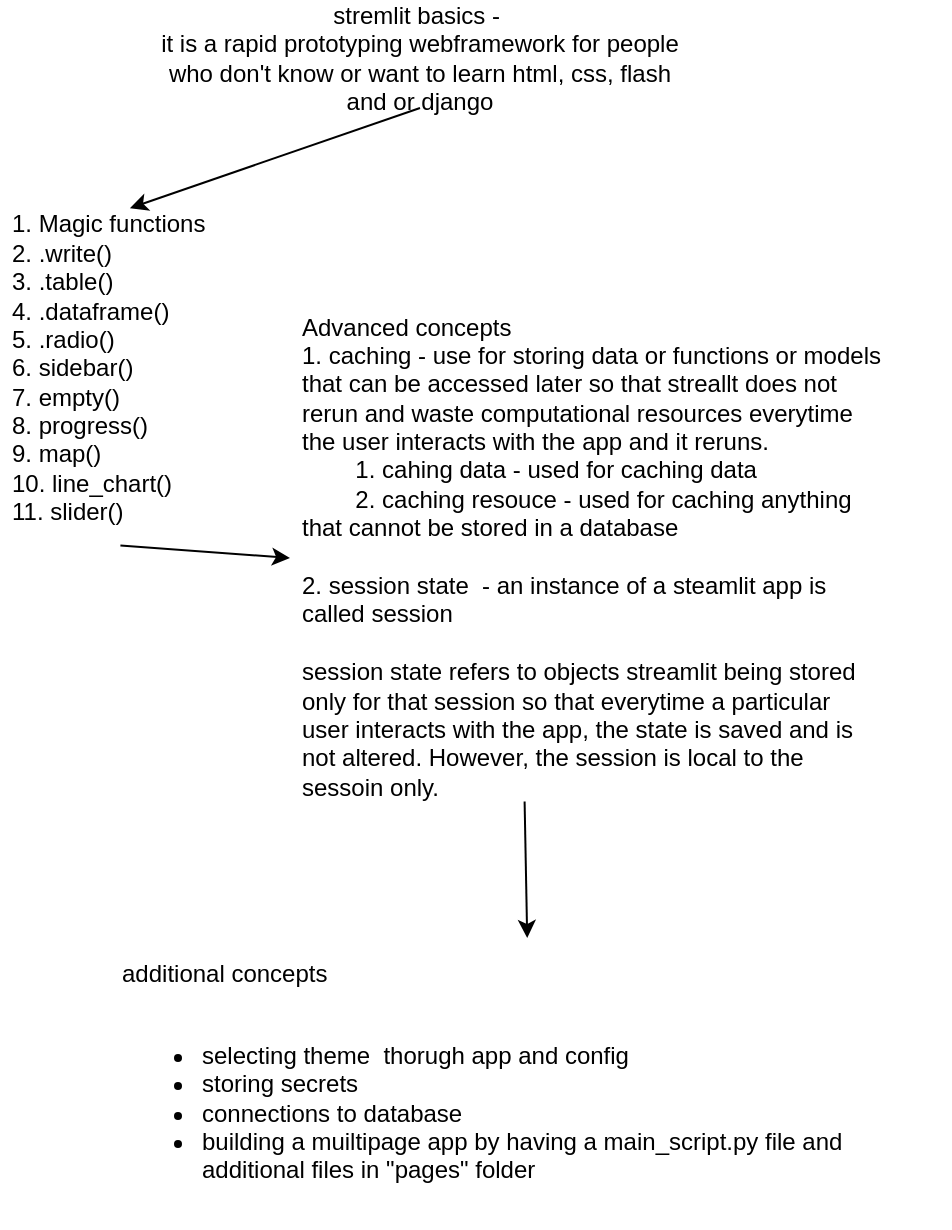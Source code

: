 <mxfile>
    <diagram id="r1d7EBbn8jgCTiaKLE7r" name="Page-1">
        <mxGraphModel dx="517" dy="450" grid="1" gridSize="10" guides="1" tooltips="1" connect="1" arrows="1" fold="1" page="1" pageScale="1" pageWidth="827" pageHeight="1169" math="0" shadow="0">
            <root>
                <mxCell id="0"/>
                <mxCell id="1" parent="0"/>
                <mxCell id="3" value="stremlit basics -&amp;nbsp;&lt;div&gt;it is a rapid prototyping webframework for people who don&#39;t know or want to learn html, css, flash and or django&lt;/div&gt;" style="text;html=1;align=center;verticalAlign=middle;whiteSpace=wrap;rounded=0;" vertex="1" parent="1">
                    <mxGeometry x="150" y="120" width="270" height="50" as="geometry"/>
                </mxCell>
                <mxCell id="6" value="1. Magic functions&amp;nbsp;&lt;div&gt;2. .write()&lt;/div&gt;&lt;div&gt;3. .table()&lt;/div&gt;&lt;div&gt;4. .dataframe()&lt;/div&gt;&lt;div&gt;5. .radio()&lt;/div&gt;&lt;div&gt;6. sidebar()&lt;/div&gt;&lt;div&gt;7. empty()&lt;/div&gt;&lt;div&gt;8. progress()&lt;/div&gt;&lt;div&gt;9. map()&lt;/div&gt;&lt;div&gt;10. line_chart()&lt;/div&gt;&lt;div&gt;11. slider()&lt;/div&gt;" style="text;strokeColor=none;fillColor=none;align=left;verticalAlign=middle;spacingLeft=4;spacingRight=4;overflow=hidden;points=[[0,0.5],[1,0.5]];portConstraint=eastwest;rotatable=0;whiteSpace=wrap;html=1;" vertex="1" parent="1">
                    <mxGeometry x="75" y="210" width="140" height="180" as="geometry"/>
                </mxCell>
                <mxCell id="10" value="" style="endArrow=classic;html=1;exitX=0.5;exitY=1;exitDx=0;exitDy=0;entryX=0.464;entryY=0.056;entryDx=0;entryDy=0;entryPerimeter=0;" edge="1" parent="1" source="3" target="6">
                    <mxGeometry width="50" height="50" relative="1" as="geometry">
                        <mxPoint x="220" y="290" as="sourcePoint"/>
                        <mxPoint x="270" y="240" as="targetPoint"/>
                    </mxGeometry>
                </mxCell>
                <mxCell id="11" value="Advanced concepts&lt;div&gt;1. caching - use for storing data or functions or models that can be accessed later so that streallt does not rerun and waste computational resources everytime the user interacts with the app and it reruns.&lt;/div&gt;&lt;div&gt;&lt;span style=&quot;white-space: pre;&quot;&gt;&#x9;&lt;/span&gt;1. cahing data - used for caching data&amp;nbsp;&lt;br&gt;&lt;/div&gt;&lt;div&gt;&lt;span style=&quot;white-space: pre;&quot;&gt;&#x9;&lt;/span&gt;2. caching resouce - used for caching anything that cannot be stored in a database&lt;br&gt;&lt;/div&gt;&lt;div&gt;&lt;br&gt;&lt;/div&gt;&lt;div&gt;2. session state&amp;nbsp; - an instance of a steamlit app is called session&lt;/div&gt;&lt;div&gt;&lt;br&gt;&lt;/div&gt;&lt;div&gt;session state refers to objects streamlit being stored only for that session so that everytime a particular user interacts with the app, the state is saved and is not altered. However, the session is local to the sessoin only.&amp;nbsp;&lt;/div&gt;&lt;div&gt;&lt;br&gt;&lt;/div&gt;&lt;div&gt;&lt;br&gt;&lt;/div&gt;" style="text;strokeColor=none;fillColor=none;align=left;verticalAlign=middle;spacingLeft=4;spacingRight=4;overflow=hidden;points=[[0,0.5],[1,0.5]];portConstraint=eastwest;rotatable=0;whiteSpace=wrap;html=1;" vertex="1" parent="1">
                    <mxGeometry x="220" y="270" width="300" height="250" as="geometry"/>
                </mxCell>
                <mxCell id="16" value="" style="endArrow=classic;html=1;exitX=0.43;exitY=0.993;exitDx=0;exitDy=0;exitPerimeter=0;entryX=0;entryY=0.5;entryDx=0;entryDy=0;" edge="1" parent="1" source="6" target="11">
                    <mxGeometry width="50" height="50" relative="1" as="geometry">
                        <mxPoint x="220" y="410" as="sourcePoint"/>
                        <mxPoint x="270" y="360" as="targetPoint"/>
                    </mxGeometry>
                </mxCell>
                <mxCell id="17" value="additional concepts&lt;div&gt;&lt;br&gt;&lt;/div&gt;&lt;div&gt;&lt;ul&gt;&lt;li&gt;selecting theme&amp;nbsp; thorugh app and config&lt;/li&gt;&lt;li&gt;storing secrets&lt;/li&gt;&lt;li&gt;connections to database&amp;nbsp;&lt;/li&gt;&lt;li&gt;building a muiltipage app by having a main_script.py file and additional files in &quot;pages&quot; folder&lt;/li&gt;&lt;/ul&gt;&lt;/div&gt;" style="text;strokeColor=none;fillColor=none;align=left;verticalAlign=middle;spacingLeft=4;spacingRight=4;overflow=hidden;points=[[0,0.5],[1,0.5]];portConstraint=eastwest;rotatable=0;whiteSpace=wrap;html=1;" vertex="1" parent="1">
                    <mxGeometry x="130" y="585" width="420" height="145" as="geometry"/>
                </mxCell>
                <mxCell id="18" value="" style="endArrow=classic;html=1;exitX=0.391;exitY=0.987;exitDx=0;exitDy=0;exitPerimeter=0;" edge="1" parent="1" source="11" target="17">
                    <mxGeometry width="50" height="50" relative="1" as="geometry">
                        <mxPoint x="300" y="530" as="sourcePoint"/>
                        <mxPoint x="350" y="480" as="targetPoint"/>
                    </mxGeometry>
                </mxCell>
            </root>
        </mxGraphModel>
    </diagram>
</mxfile>